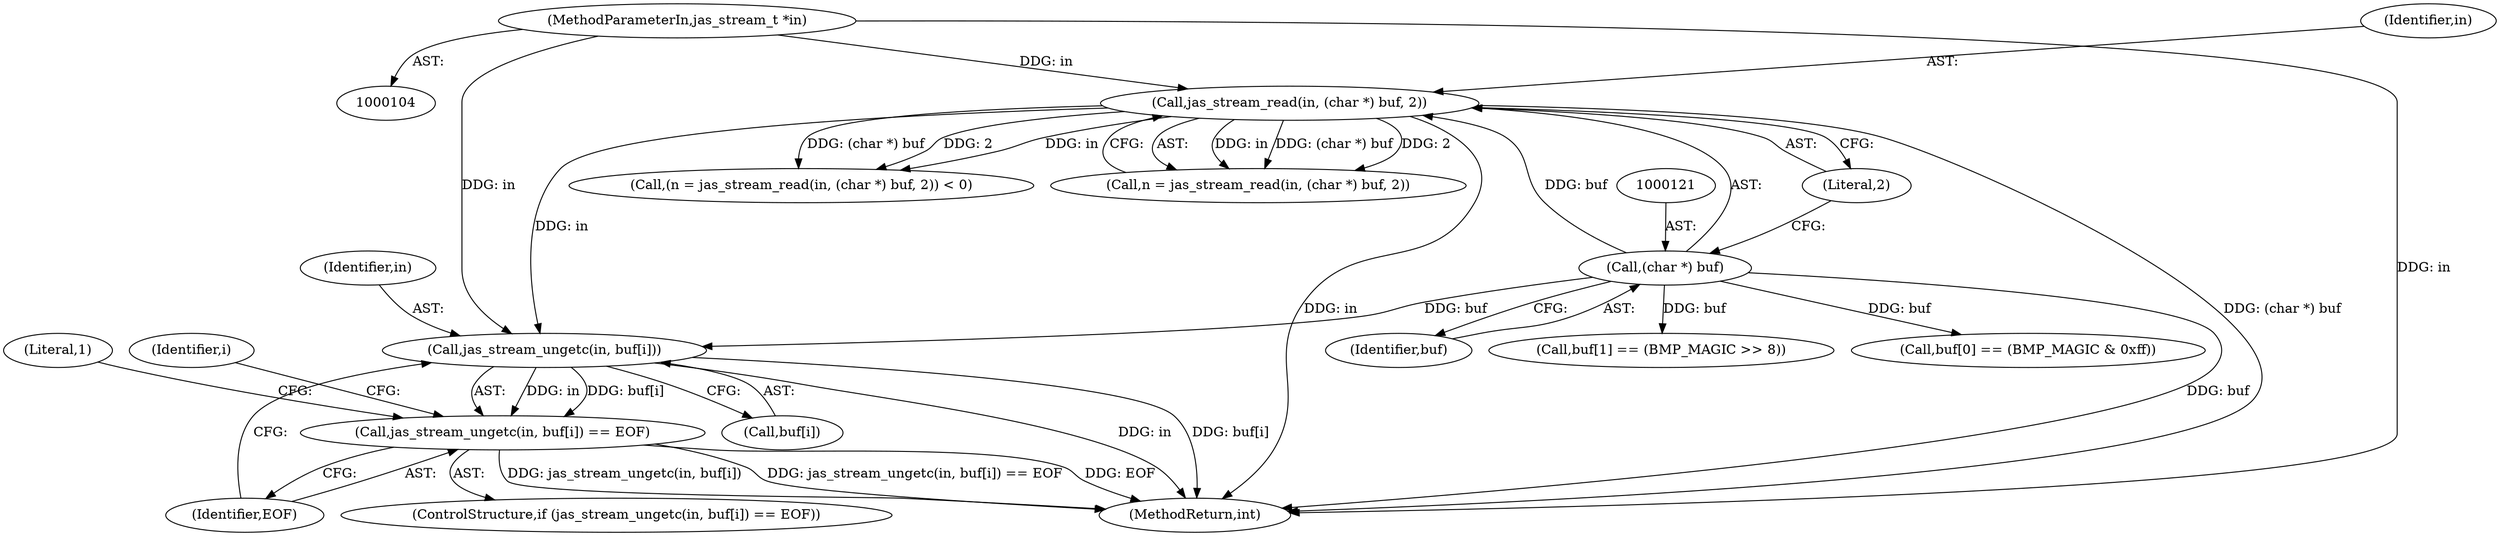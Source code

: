 digraph "0_jasper_d42b2388f7f8e0332c846675133acea151fc557a_32@API" {
"1000143" [label="(Call,jas_stream_ungetc(in, buf[i]))"];
"1000118" [label="(Call,jas_stream_read(in, (char *) buf, 2))"];
"1000105" [label="(MethodParameterIn,jas_stream_t *in)"];
"1000120" [label="(Call,(char *) buf)"];
"1000142" [label="(Call,jas_stream_ungetc(in, buf[i]) == EOF)"];
"1000142" [label="(Call,jas_stream_ungetc(in, buf[i]) == EOF)"];
"1000118" [label="(Call,jas_stream_read(in, (char *) buf, 2))"];
"1000183" [label="(MethodReturn,int)"];
"1000170" [label="(Call,buf[1] == (BMP_MAGIC >> 8))"];
"1000139" [label="(Identifier,i)"];
"1000119" [label="(Identifier,in)"];
"1000163" [label="(Call,buf[0] == (BMP_MAGIC & 0xff))"];
"1000105" [label="(MethodParameterIn,jas_stream_t *in)"];
"1000120" [label="(Call,(char *) buf)"];
"1000143" [label="(Call,jas_stream_ungetc(in, buf[i]))"];
"1000122" [label="(Identifier,buf)"];
"1000115" [label="(Call,(n = jas_stream_read(in, (char *) buf, 2)) < 0)"];
"1000144" [label="(Identifier,in)"];
"1000141" [label="(ControlStructure,if (jas_stream_ungetc(in, buf[i]) == EOF))"];
"1000123" [label="(Literal,2)"];
"1000116" [label="(Call,n = jas_stream_read(in, (char *) buf, 2))"];
"1000152" [label="(Literal,1)"];
"1000148" [label="(Identifier,EOF)"];
"1000145" [label="(Call,buf[i])"];
"1000143" -> "1000142"  [label="AST: "];
"1000143" -> "1000145"  [label="CFG: "];
"1000144" -> "1000143"  [label="AST: "];
"1000145" -> "1000143"  [label="AST: "];
"1000148" -> "1000143"  [label="CFG: "];
"1000143" -> "1000183"  [label="DDG: in"];
"1000143" -> "1000183"  [label="DDG: buf[i]"];
"1000143" -> "1000142"  [label="DDG: in"];
"1000143" -> "1000142"  [label="DDG: buf[i]"];
"1000118" -> "1000143"  [label="DDG: in"];
"1000105" -> "1000143"  [label="DDG: in"];
"1000120" -> "1000143"  [label="DDG: buf"];
"1000118" -> "1000116"  [label="AST: "];
"1000118" -> "1000123"  [label="CFG: "];
"1000119" -> "1000118"  [label="AST: "];
"1000120" -> "1000118"  [label="AST: "];
"1000123" -> "1000118"  [label="AST: "];
"1000116" -> "1000118"  [label="CFG: "];
"1000118" -> "1000183"  [label="DDG: in"];
"1000118" -> "1000183"  [label="DDG: (char *) buf"];
"1000118" -> "1000115"  [label="DDG: in"];
"1000118" -> "1000115"  [label="DDG: (char *) buf"];
"1000118" -> "1000115"  [label="DDG: 2"];
"1000118" -> "1000116"  [label="DDG: in"];
"1000118" -> "1000116"  [label="DDG: (char *) buf"];
"1000118" -> "1000116"  [label="DDG: 2"];
"1000105" -> "1000118"  [label="DDG: in"];
"1000120" -> "1000118"  [label="DDG: buf"];
"1000105" -> "1000104"  [label="AST: "];
"1000105" -> "1000183"  [label="DDG: in"];
"1000120" -> "1000122"  [label="CFG: "];
"1000121" -> "1000120"  [label="AST: "];
"1000122" -> "1000120"  [label="AST: "];
"1000123" -> "1000120"  [label="CFG: "];
"1000120" -> "1000183"  [label="DDG: buf"];
"1000120" -> "1000163"  [label="DDG: buf"];
"1000120" -> "1000170"  [label="DDG: buf"];
"1000142" -> "1000141"  [label="AST: "];
"1000142" -> "1000148"  [label="CFG: "];
"1000148" -> "1000142"  [label="AST: "];
"1000152" -> "1000142"  [label="CFG: "];
"1000139" -> "1000142"  [label="CFG: "];
"1000142" -> "1000183"  [label="DDG: jas_stream_ungetc(in, buf[i]) == EOF"];
"1000142" -> "1000183"  [label="DDG: EOF"];
"1000142" -> "1000183"  [label="DDG: jas_stream_ungetc(in, buf[i])"];
}
